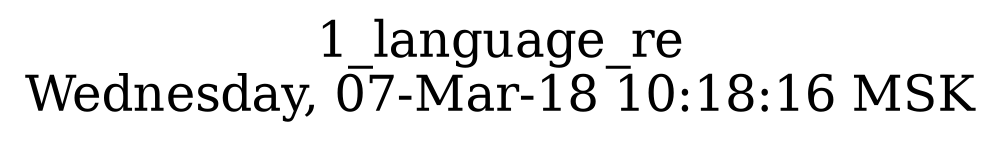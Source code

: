 digraph G {
graph [
  fontsize="24";
  label="1_language_re\nWednesday, 07-Mar-18 10:18:16 MSK";
  nojustify=true;
  ordering=out;
  rankdir=LR;
  size="30";
];
}
